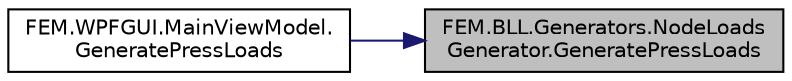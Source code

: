 digraph "FEM.BLL.Generators.NodeLoadsGenerator.GeneratePressLoads"
{
 // LATEX_PDF_SIZE
  edge [fontname="Helvetica",fontsize="10",labelfontname="Helvetica",labelfontsize="10"];
  node [fontname="Helvetica",fontsize="10",shape=record];
  rankdir="RL";
  Node1 [label="FEM.BLL.Generators.NodeLoads\lGenerator.GeneratePressLoads",height=0.2,width=0.4,color="black", fillcolor="grey75", style="filled", fontcolor="black",tooltip="Генерация списка узловых нагрузок, как если бы на деталь давил пресс"];
  Node1 -> Node2 [dir="back",color="midnightblue",fontsize="10",style="solid",fontname="Helvetica"];
  Node2 [label="FEM.WPFGUI.MainViewModel.\lGeneratePressLoads",height=0.2,width=0.4,color="black", fillcolor="white", style="filled",URL="$class_f_e_m_1_1_w_p_f_g_u_i_1_1_main_view_model.html#a66b2192d52db7d4fde56c46c379f4670",tooltip=" "];
}
